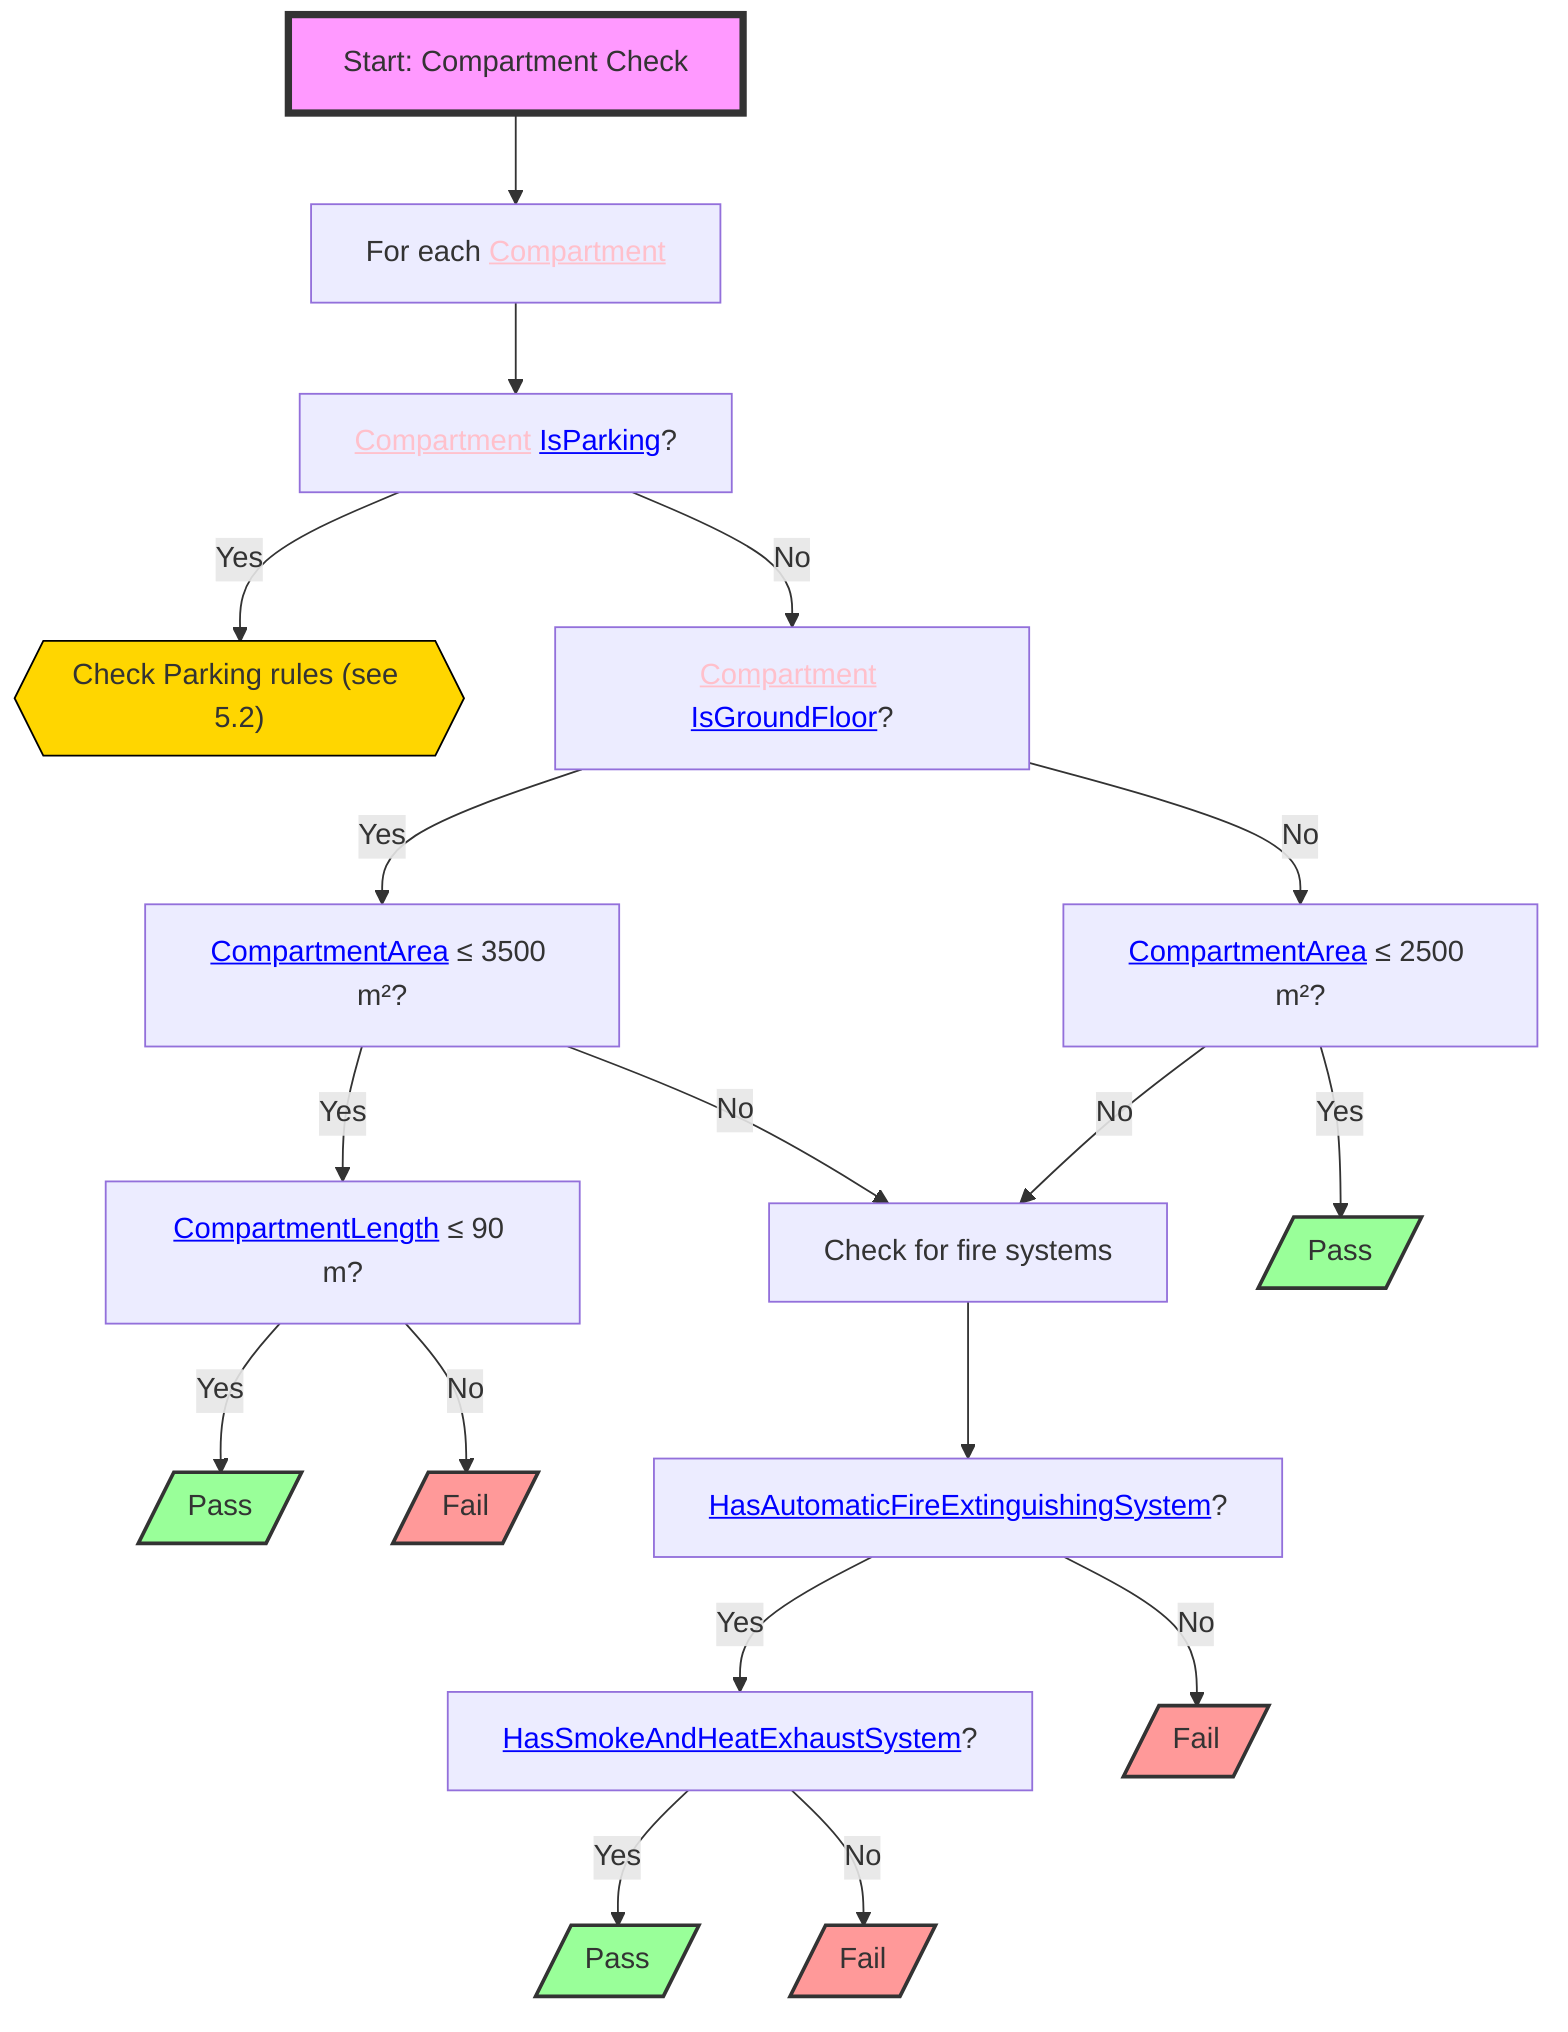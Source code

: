 flowchart TD
    S1["Start: Compartment Check"] --> A["For each <a href='https://ontology.firebim.be/ontology/fbo#Compartment' style='color:pink;'>Compartment</a>"]
    A --> B["<a href='https://ontology.firebim.be/ontology/fbo#Compartment' style='color:pink;'>Compartment</a> <a href='https://ontology.firebim.be/ontology/fbo#IsParking' style='color:blue;'>IsParking</a>?"]
    B -- Yes --> C["Check Parking rules (see 5.2)"]
    B -- No --> D["<a href='https://ontology.firebim.be/ontology/fbo#Compartment' style='color:pink;'>Compartment</a> <a href='https://ontology.firebim.be/ontology/fbo#IsGroundFloor' style='color:blue;'>IsGroundFloor</a>?"]
    D -- Yes --> E["<a href='https://ontology.firebim.be/ontology/fbo#CompartmentArea' style='color:blue;'>CompartmentArea</a> ≤ 3500 m²?"]
    D -- No --> F["<a href='https://ontology.firebim.be/ontology/fbo#CompartmentArea' style='color:blue;'>CompartmentArea</a> ≤ 2500 m²?"]
    E -- Yes --> G["<a href='https://ontology.firebim.be/ontology/fbo#CompartmentLength' style='color:blue;'>CompartmentLength</a> ≤ 90 m?"]
    E -- No --> H["Check for fire systems"]
    F -- Yes --> I[/"Pass"/]
    F -- No --> H
    G -- Yes --> J[/"Pass"/]
    G -- No --> K[/"Fail"/]
    H --> L["<a href='https://ontology.firebim.be/ontology/fbo#HasAutomaticFireExtinguishingSystem' style='color:blue;'>HasAutomaticFireExtinguishingSystem</a>?"]
    L -- Yes --> M["<a href='https://ontology.firebim.be/ontology/fbo#HasSmokeAndHeatExhaustSystem' style='color:blue;'>HasSmokeAndHeatExhaustSystem</a>?"]
    L -- No --> N[/"Fail"/]
    M -- Yes --> O[/"Pass"/]
    M -- No --> P[/"Fail"/]

    C@{ shape: hex}
    S1:::startClass
    I:::passClass
    J:::passClass
    K:::failClass
    N:::failClass
    O:::passClass
    P:::failClass
    classDef startClass fill:#f9f,stroke:#333,stroke-width:4px
    classDef passClass fill:#9f9,stroke:#333,stroke-width:2px
    classDef failClass fill:#f99,stroke:#333,stroke-width:2px
    style C stroke:#000000,stroke-width:1px,stroke-dasharray: 0,fill:#FFD600